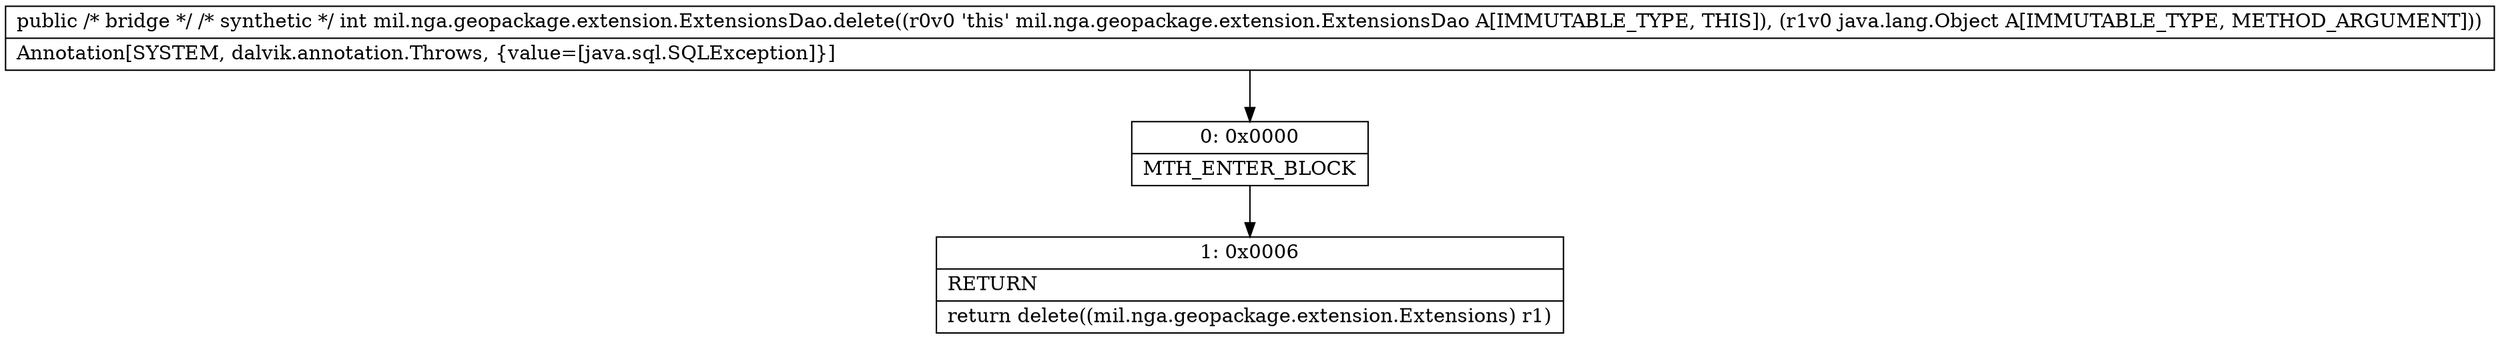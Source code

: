 digraph "CFG formil.nga.geopackage.extension.ExtensionsDao.delete(Ljava\/lang\/Object;)I" {
Node_0 [shape=record,label="{0\:\ 0x0000|MTH_ENTER_BLOCK\l}"];
Node_1 [shape=record,label="{1\:\ 0x0006|RETURN\l|return delete((mil.nga.geopackage.extension.Extensions) r1)\l}"];
MethodNode[shape=record,label="{public \/* bridge *\/ \/* synthetic *\/ int mil.nga.geopackage.extension.ExtensionsDao.delete((r0v0 'this' mil.nga.geopackage.extension.ExtensionsDao A[IMMUTABLE_TYPE, THIS]), (r1v0 java.lang.Object A[IMMUTABLE_TYPE, METHOD_ARGUMENT]))  | Annotation[SYSTEM, dalvik.annotation.Throws, \{value=[java.sql.SQLException]\}]\l}"];
MethodNode -> Node_0;
Node_0 -> Node_1;
}

